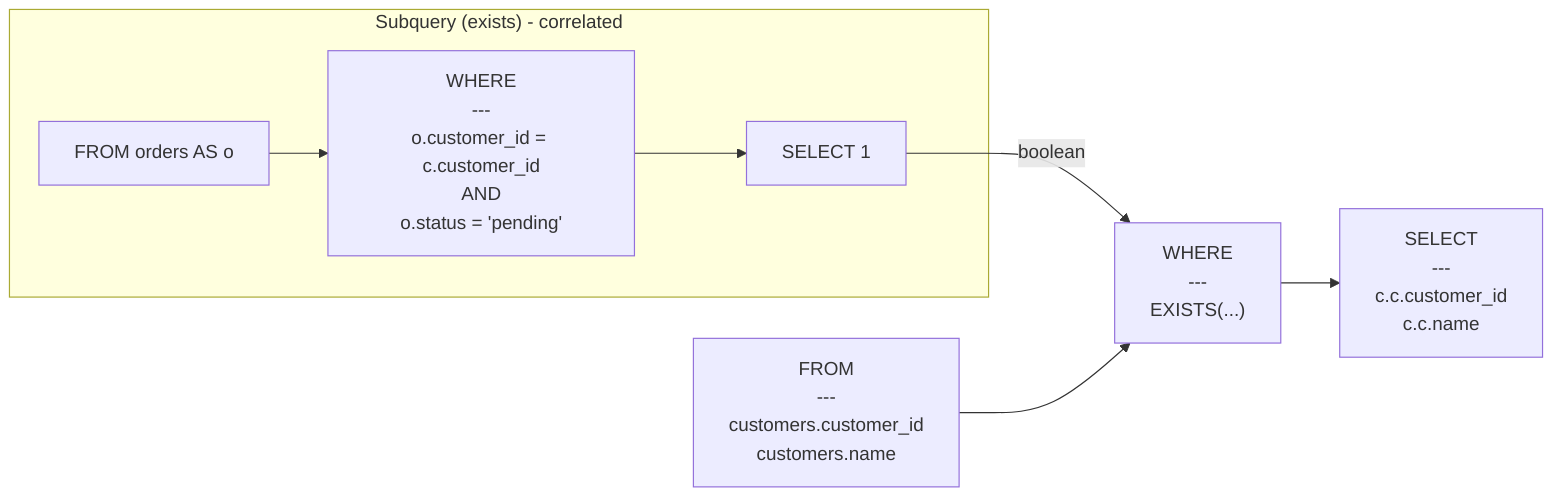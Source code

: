 flowchart LR
    node_0["FROM<br/>---<br/>customers.customer_id<br/>customers.name"]
    node_1["WHERE<br/>---<br/>EXISTS(...)"]
    subgraph subquery_node_2 ["Subquery (exists) - correlated"]
        direction TB
        subq_0_node_0[FROM orders AS o]
        subq_0_node_1["WHERE<br/>---<br/>o.customer_id = c.customer_id<br/>AND<br/>o.status = 'pending'"]
        subq_0_node_2["SELECT 1"]
        subq_0_node_0 --> subq_0_node_1
        subq_0_node_1 --> subq_0_node_2
    end
    subq_0_node_2 -->|boolean| node_1
    node_3["SELECT<br/>---<br/>c.c.customer_id<br/>c.c.name"]
    node_0 --> node_1
    node_1 --> node_3